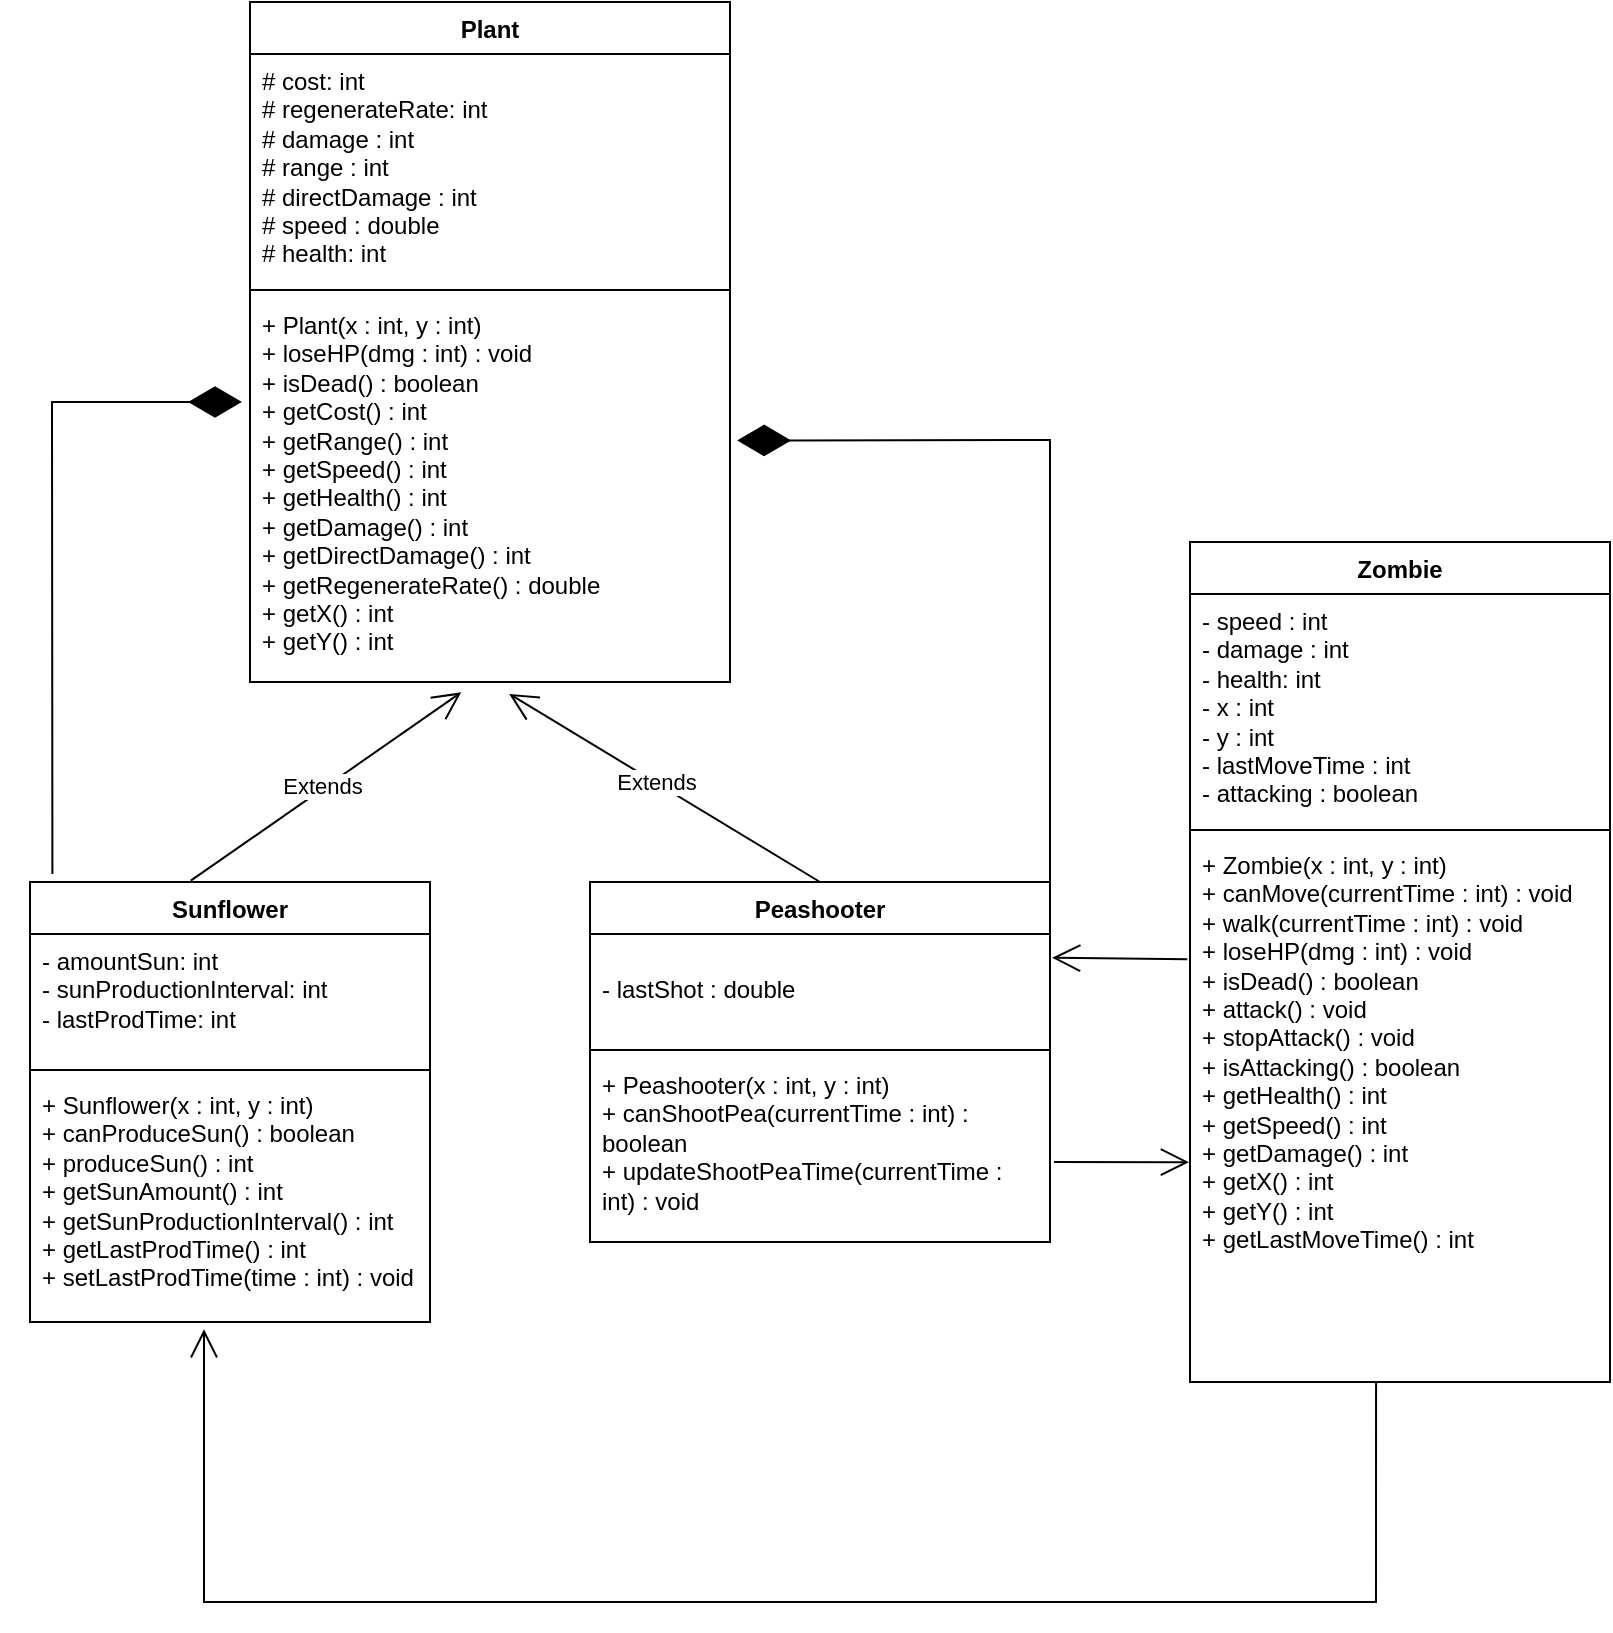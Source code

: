 <?xml version="1.0" encoding="UTF-8"?>
<mxfile version="27.1.6">
  <diagram name="Page-1" id="zeIEuIPANcBFU8SuHKh6">
    <mxGraphModel dx="1473" dy="882" grid="1" gridSize="10" guides="1" tooltips="1" connect="1" arrows="1" fold="1" page="1" pageScale="1" pageWidth="850" pageHeight="1100" math="0" shadow="0">
      <root>
        <mxCell id="0" />
        <mxCell id="1" parent="0" />
        <mxCell id="MTI34OcGUTJvr-FiTrSd-1" value="Zombie" style="swimlane;fontStyle=1;align=center;verticalAlign=top;childLayout=stackLayout;horizontal=1;startSize=26;horizontalStack=0;resizeParent=1;resizeParentMax=0;resizeLast=0;collapsible=1;marginBottom=0;whiteSpace=wrap;html=1;" vertex="1" parent="1">
          <mxGeometry x="610" y="370" width="210" height="420" as="geometry" />
        </mxCell>
        <mxCell id="MTI34OcGUTJvr-FiTrSd-2" value="&lt;div&gt;- speed : int&lt;/div&gt;&lt;div&gt;- damage : int&amp;nbsp;&lt;/div&gt;&lt;div&gt;- health: int&lt;/div&gt;&lt;div&gt;&lt;div&gt;- x : int&lt;/div&gt;&lt;div&gt;- y : int&lt;/div&gt;&lt;/div&gt;&lt;div&gt;- lastMoveTime : int&lt;/div&gt;&lt;div&gt;- attacking : boolean&lt;/div&gt;" style="text;strokeColor=none;fillColor=none;align=left;verticalAlign=top;spacingLeft=4;spacingRight=4;overflow=hidden;rotatable=0;points=[[0,0.5],[1,0.5]];portConstraint=eastwest;whiteSpace=wrap;html=1;" vertex="1" parent="MTI34OcGUTJvr-FiTrSd-1">
          <mxGeometry y="26" width="210" height="114" as="geometry" />
        </mxCell>
        <mxCell id="MTI34OcGUTJvr-FiTrSd-3" value="" style="line;strokeWidth=1;fillColor=none;align=left;verticalAlign=middle;spacingTop=-1;spacingLeft=3;spacingRight=3;rotatable=0;labelPosition=right;points=[];portConstraint=eastwest;strokeColor=inherit;" vertex="1" parent="MTI34OcGUTJvr-FiTrSd-1">
          <mxGeometry y="140" width="210" height="8" as="geometry" />
        </mxCell>
        <mxCell id="MTI34OcGUTJvr-FiTrSd-4" value="+ Zombie(x : int, y : int)&lt;div&gt;+ canMove(currentTime : int) : void&lt;br&gt;&lt;div&gt;+ walk(currentTime : int) : void&lt;/div&gt;&lt;div&gt;+ loseHP(dmg : int) : void&lt;/div&gt;&lt;div&gt;+ isDead() : boolean&lt;/div&gt;&lt;div&gt;+ attack() : void&lt;/div&gt;&lt;div&gt;+ stopAttack() : void&lt;/div&gt;&lt;div&gt;+ isAttacking() : boolean&lt;/div&gt;&lt;div&gt;+ getHealth() : int&lt;/div&gt;&lt;div&gt;+ getSpeed() : int&lt;/div&gt;&lt;div&gt;&lt;div&gt;+ getDamage() : int&lt;/div&gt;&lt;/div&gt;&lt;div&gt;+ getX() : int&lt;/div&gt;&lt;div&gt;+ getY() : int&lt;/div&gt;&lt;/div&gt;&lt;div&gt;+ getLastMoveTime() : int&lt;/div&gt;" style="text;strokeColor=none;fillColor=none;align=left;verticalAlign=top;spacingLeft=4;spacingRight=4;overflow=hidden;rotatable=0;points=[[0,0.5],[1,0.5]];portConstraint=eastwest;whiteSpace=wrap;html=1;" vertex="1" parent="MTI34OcGUTJvr-FiTrSd-1">
          <mxGeometry y="148" width="210" height="272" as="geometry" />
        </mxCell>
        <mxCell id="MTI34OcGUTJvr-FiTrSd-5" value="Peashooter" style="swimlane;fontStyle=1;align=center;verticalAlign=top;childLayout=stackLayout;horizontal=1;startSize=26;horizontalStack=0;resizeParent=1;resizeParentMax=0;resizeLast=0;collapsible=1;marginBottom=0;whiteSpace=wrap;html=1;" vertex="1" parent="1">
          <mxGeometry x="310" y="540" width="230" height="180" as="geometry" />
        </mxCell>
        <mxCell id="MTI34OcGUTJvr-FiTrSd-6" value="&lt;br&gt;&lt;div&gt;&lt;div&gt;&lt;div&gt;- lastShot : double&lt;/div&gt;&lt;div&gt;&lt;br&gt;&lt;/div&gt;&lt;div&gt;&lt;br&gt;&lt;/div&gt;&lt;div&gt;&lt;div&gt;&lt;br&gt;&lt;/div&gt;&lt;/div&gt;&lt;/div&gt;&lt;div&gt;&lt;br&gt;&lt;/div&gt;&lt;/div&gt;" style="text;strokeColor=none;fillColor=none;align=left;verticalAlign=top;spacingLeft=4;spacingRight=4;overflow=hidden;rotatable=0;points=[[0,0.5],[1,0.5]];portConstraint=eastwest;whiteSpace=wrap;html=1;" vertex="1" parent="MTI34OcGUTJvr-FiTrSd-5">
          <mxGeometry y="26" width="230" height="54" as="geometry" />
        </mxCell>
        <mxCell id="MTI34OcGUTJvr-FiTrSd-7" value="" style="line;strokeWidth=1;fillColor=none;align=left;verticalAlign=middle;spacingTop=-1;spacingLeft=3;spacingRight=3;rotatable=0;labelPosition=right;points=[];portConstraint=eastwest;strokeColor=inherit;" vertex="1" parent="MTI34OcGUTJvr-FiTrSd-5">
          <mxGeometry y="80" width="230" height="8" as="geometry" />
        </mxCell>
        <mxCell id="MTI34OcGUTJvr-FiTrSd-8" value="+ Peashooter(x : int, y : int)&lt;div&gt;+ canShootPea(currentTime : int) : boolean&lt;/div&gt;&lt;div&gt;+ updateShootPeaTime(currentTime : int) : void&lt;/div&gt;&lt;div&gt;&lt;br&gt;&lt;/div&gt;" style="text;strokeColor=none;fillColor=none;align=left;verticalAlign=top;spacingLeft=4;spacingRight=4;overflow=hidden;rotatable=0;points=[[0,0.5],[1,0.5]];portConstraint=eastwest;whiteSpace=wrap;html=1;" vertex="1" parent="MTI34OcGUTJvr-FiTrSd-5">
          <mxGeometry y="88" width="230" height="92" as="geometry" />
        </mxCell>
        <mxCell id="MTI34OcGUTJvr-FiTrSd-9" value="Sunflower" style="swimlane;fontStyle=1;align=center;verticalAlign=top;childLayout=stackLayout;horizontal=1;startSize=26;horizontalStack=0;resizeParent=1;resizeParentMax=0;resizeLast=0;collapsible=1;marginBottom=0;whiteSpace=wrap;html=1;" vertex="1" parent="1">
          <mxGeometry x="30" y="540" width="200" height="220" as="geometry" />
        </mxCell>
        <mxCell id="MTI34OcGUTJvr-FiTrSd-10" value="&lt;div&gt;&lt;div&gt;- amountSun: int&lt;div&gt;- sunProductionInterval: int&lt;div&gt;- lastProdTime&lt;span style=&quot;background-color: transparent; color: light-dark(rgb(0, 0, 0), rgb(255, 255, 255));&quot;&gt;: int&lt;/span&gt;&lt;/div&gt;&lt;div&gt;&lt;div&gt;&lt;br&gt;&lt;/div&gt;&lt;/div&gt;&lt;/div&gt;&lt;/div&gt;&lt;div&gt;&lt;br&gt;&lt;/div&gt;&lt;/div&gt;" style="text;strokeColor=none;fillColor=none;align=left;verticalAlign=top;spacingLeft=4;spacingRight=4;overflow=hidden;rotatable=0;points=[[0,0.5],[1,0.5]];portConstraint=eastwest;whiteSpace=wrap;html=1;" vertex="1" parent="MTI34OcGUTJvr-FiTrSd-9">
          <mxGeometry y="26" width="200" height="64" as="geometry" />
        </mxCell>
        <mxCell id="MTI34OcGUTJvr-FiTrSd-11" value="" style="line;strokeWidth=1;fillColor=none;align=left;verticalAlign=middle;spacingTop=-1;spacingLeft=3;spacingRight=3;rotatable=0;labelPosition=right;points=[];portConstraint=eastwest;strokeColor=inherit;" vertex="1" parent="MTI34OcGUTJvr-FiTrSd-9">
          <mxGeometry y="90" width="200" height="8" as="geometry" />
        </mxCell>
        <mxCell id="MTI34OcGUTJvr-FiTrSd-12" value="+ Sunflower(x : int, y : int)&lt;div&gt;+ canProduceSun() : boolean&lt;/div&gt;&lt;div&gt;+ produceSun() : int&lt;/div&gt;&lt;div&gt;+ getSunAmount() : int&lt;/div&gt;&lt;div&gt;+ getSunProductionInterval() : int&lt;/div&gt;&lt;div&gt;+ getLastProdTime() : int&lt;/div&gt;&lt;div&gt;+ setLastProdTime(time : int) : void&lt;/div&gt;&lt;div&gt;&lt;br&gt;&lt;/div&gt;" style="text;strokeColor=none;fillColor=none;align=left;verticalAlign=top;spacingLeft=4;spacingRight=4;overflow=hidden;rotatable=0;points=[[0,0.5],[1,0.5]];portConstraint=eastwest;whiteSpace=wrap;html=1;" vertex="1" parent="MTI34OcGUTJvr-FiTrSd-9">
          <mxGeometry y="98" width="200" height="122" as="geometry" />
        </mxCell>
        <mxCell id="MTI34OcGUTJvr-FiTrSd-13" value="Plant" style="swimlane;fontStyle=1;align=center;verticalAlign=top;childLayout=stackLayout;horizontal=1;startSize=26;horizontalStack=0;resizeParent=1;resizeParentMax=0;resizeLast=0;collapsible=1;marginBottom=0;whiteSpace=wrap;html=1;" vertex="1" parent="1">
          <mxGeometry x="140" y="100" width="240" height="340" as="geometry" />
        </mxCell>
        <mxCell id="MTI34OcGUTJvr-FiTrSd-14" value="# cost: int&lt;div&gt;# regenerateRate: int&lt;/div&gt;&lt;div&gt;# damage : int&lt;div&gt;# range : int&lt;div&gt;# directDamage : int&lt;/div&gt;&lt;div&gt;# speed : double&lt;/div&gt;&lt;div&gt;# health: int&lt;/div&gt;&lt;/div&gt;&lt;/div&gt;" style="text;strokeColor=none;fillColor=none;align=left;verticalAlign=top;spacingLeft=4;spacingRight=4;overflow=hidden;rotatable=0;points=[[0,0.5],[1,0.5]];portConstraint=eastwest;whiteSpace=wrap;html=1;" vertex="1" parent="MTI34OcGUTJvr-FiTrSd-13">
          <mxGeometry y="26" width="240" height="114" as="geometry" />
        </mxCell>
        <mxCell id="MTI34OcGUTJvr-FiTrSd-15" value="" style="line;strokeWidth=1;fillColor=none;align=left;verticalAlign=middle;spacingTop=-1;spacingLeft=3;spacingRight=3;rotatable=0;labelPosition=right;points=[];portConstraint=eastwest;strokeColor=inherit;" vertex="1" parent="MTI34OcGUTJvr-FiTrSd-13">
          <mxGeometry y="140" width="240" height="8" as="geometry" />
        </mxCell>
        <mxCell id="MTI34OcGUTJvr-FiTrSd-16" value="+ Plant(x : int, y : int)&lt;div&gt;&lt;div&gt;+ loseHP(dmg : int) : void&lt;/div&gt;&lt;div&gt;+ isDead() : boolean&lt;/div&gt;&lt;/div&gt;&lt;div&gt;&lt;div&gt;+ getCost() : int&lt;/div&gt;&lt;div&gt;+ getRange() : int&lt;/div&gt;&lt;div&gt;+ getSpeed() : int&lt;/div&gt;&lt;/div&gt;&lt;div&gt;&lt;div&gt;+ getHealth() : int&amp;nbsp;&lt;/div&gt;&lt;div&gt;&lt;div&gt;+ getDamage() : int&lt;/div&gt;&lt;div&gt;+ getDirectDamage() : int&lt;/div&gt;&lt;/div&gt;&lt;div&gt;+ getRegenerateRate() : double&lt;/div&gt;&lt;div&gt;+ getX() : int&lt;/div&gt;&lt;div&gt;+ getY() : int&lt;/div&gt;&lt;/div&gt;" style="text;strokeColor=none;fillColor=none;align=left;verticalAlign=top;spacingLeft=4;spacingRight=4;overflow=hidden;rotatable=0;points=[[0,0.5],[1,0.5]];portConstraint=eastwest;whiteSpace=wrap;html=1;" vertex="1" parent="MTI34OcGUTJvr-FiTrSd-13">
          <mxGeometry y="148" width="240" height="192" as="geometry" />
        </mxCell>
        <mxCell id="MTI34OcGUTJvr-FiTrSd-17" value="" style="endArrow=open;endFill=1;endSize=12;html=1;rounded=0;exitX=0.402;exitY=-0.003;exitDx=0;exitDy=0;exitPerimeter=0;entryX=0.44;entryY=1.027;entryDx=0;entryDy=0;entryPerimeter=0;" edge="1" parent="1" source="MTI34OcGUTJvr-FiTrSd-9" target="MTI34OcGUTJvr-FiTrSd-16">
          <mxGeometry width="160" relative="1" as="geometry">
            <mxPoint x="340" y="310" as="sourcePoint" />
            <mxPoint x="500" y="310" as="targetPoint" />
          </mxGeometry>
        </mxCell>
        <mxCell id="MTI34OcGUTJvr-FiTrSd-18" value="Extends" style="edgeLabel;html=1;align=center;verticalAlign=middle;resizable=0;points=[];" vertex="1" connectable="0" parent="MTI34OcGUTJvr-FiTrSd-17">
          <mxGeometry x="0.032" y="-1" relative="1" as="geometry">
            <mxPoint x="-5" as="offset" />
          </mxGeometry>
        </mxCell>
        <mxCell id="MTI34OcGUTJvr-FiTrSd-19" value="" style="endArrow=open;endFill=1;endSize=12;html=1;rounded=0;exitX=0.5;exitY=0;exitDx=0;exitDy=0;entryX=0.54;entryY=1.031;entryDx=0;entryDy=0;entryPerimeter=0;" edge="1" parent="1" source="MTI34OcGUTJvr-FiTrSd-5" target="MTI34OcGUTJvr-FiTrSd-16">
          <mxGeometry width="160" relative="1" as="geometry">
            <mxPoint x="340" y="310" as="sourcePoint" />
            <mxPoint x="500" y="310" as="targetPoint" />
          </mxGeometry>
        </mxCell>
        <mxCell id="MTI34OcGUTJvr-FiTrSd-20" value="Extends" style="edgeLabel;html=1;align=center;verticalAlign=middle;resizable=0;points=[];" vertex="1" connectable="0" parent="MTI34OcGUTJvr-FiTrSd-19">
          <mxGeometry x="0.114" y="2" relative="1" as="geometry">
            <mxPoint x="5" as="offset" />
          </mxGeometry>
        </mxCell>
        <mxCell id="MTI34OcGUTJvr-FiTrSd-21" value="" style="endArrow=open;endFill=1;endSize=12;html=1;rounded=0;exitX=0.443;exitY=1.001;exitDx=0;exitDy=0;exitPerimeter=0;entryX=0.435;entryY=1.03;entryDx=0;entryDy=0;entryPerimeter=0;" edge="1" parent="1" source="MTI34OcGUTJvr-FiTrSd-4" target="MTI34OcGUTJvr-FiTrSd-12">
          <mxGeometry width="160" relative="1" as="geometry">
            <mxPoint x="340" y="790" as="sourcePoint" />
            <mxPoint x="110" y="900" as="targetPoint" />
            <Array as="points">
              <mxPoint x="703" y="900" />
              <mxPoint x="117" y="900" />
            </Array>
          </mxGeometry>
        </mxCell>
        <mxCell id="MTI34OcGUTJvr-FiTrSd-22" value="" style="endArrow=open;endFill=1;endSize=12;html=1;rounded=0;exitX=-0.016;exitY=0.223;exitDx=0;exitDy=0;exitPerimeter=0;entryX=0.996;entryY=0.22;entryDx=0;entryDy=0;entryPerimeter=0;" edge="1" parent="1">
          <mxGeometry width="160" relative="1" as="geometry">
            <mxPoint x="608.64" y="578.656" as="sourcePoint" />
            <mxPoint x="541.08" y="577.88" as="targetPoint" />
          </mxGeometry>
        </mxCell>
        <mxCell id="MTI34OcGUTJvr-FiTrSd-23" value="" style="endArrow=open;endFill=1;endSize=12;html=1;rounded=0;entryX=-0.012;entryY=0.596;entryDx=0;entryDy=0;entryPerimeter=0;" edge="1" parent="1">
          <mxGeometry width="160" relative="1" as="geometry">
            <mxPoint x="542" y="680" as="sourcePoint" />
            <mxPoint x="609.48" y="680.112" as="targetPoint" />
          </mxGeometry>
        </mxCell>
        <mxCell id="MTI34OcGUTJvr-FiTrSd-24" value="" style="endArrow=diamondThin;endFill=1;endSize=24;html=1;rounded=0;entryX=1.015;entryY=0.371;entryDx=0;entryDy=0;entryPerimeter=0;" edge="1" parent="1" target="MTI34OcGUTJvr-FiTrSd-16">
          <mxGeometry width="160" relative="1" as="geometry">
            <mxPoint x="540" y="320" as="sourcePoint" />
            <mxPoint x="510" y="420" as="targetPoint" />
            <Array as="points">
              <mxPoint x="540" y="550" />
              <mxPoint x="540" y="319" />
            </Array>
          </mxGeometry>
        </mxCell>
        <mxCell id="MTI34OcGUTJvr-FiTrSd-25" value="" style="endArrow=diamondThin;endFill=1;endSize=24;html=1;rounded=0;exitX=0.056;exitY=-0.018;exitDx=0;exitDy=0;exitPerimeter=0;" edge="1" parent="1" source="MTI34OcGUTJvr-FiTrSd-9">
          <mxGeometry width="160" relative="1" as="geometry">
            <mxPoint x="10" y="320" as="sourcePoint" />
            <mxPoint x="136" y="300" as="targetPoint" />
            <Array as="points">
              <mxPoint x="41" y="300" />
              <mxPoint x="136" y="300" />
            </Array>
          </mxGeometry>
        </mxCell>
      </root>
    </mxGraphModel>
  </diagram>
</mxfile>
